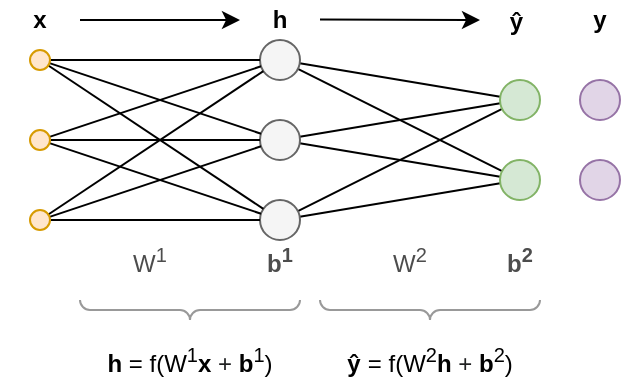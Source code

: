 <mxfile version="14.5.1" type="device"><diagram id="qOPhNAKdm-JyYp-ougRc" name="Page-1"><mxGraphModel dx="488" dy="282" grid="1" gridSize="10" guides="1" tooltips="1" connect="1" arrows="1" fold="1" page="1" pageScale="1" pageWidth="850" pageHeight="1100" math="0" shadow="0"><root><mxCell id="0"/><mxCell id="1" parent="0"/><mxCell id="svgF6L4XOGHViNIq8Cot-6" style="rounded=0;orthogonalLoop=1;jettySize=auto;html=1;endArrow=none;endFill=0;" parent="1" source="svgF6L4XOGHViNIq8Cot-1" target="svgF6L4XOGHViNIq8Cot-4" edge="1"><mxGeometry relative="1" as="geometry"/></mxCell><mxCell id="svgF6L4XOGHViNIq8Cot-9" style="edgeStyle=none;rounded=0;orthogonalLoop=1;jettySize=auto;html=1;endArrow=none;endFill=0;" parent="1" source="svgF6L4XOGHViNIq8Cot-1" target="svgF6L4XOGHViNIq8Cot-5" edge="1"><mxGeometry relative="1" as="geometry"/></mxCell><mxCell id="svgF6L4XOGHViNIq8Cot-1" value="" style="ellipse;whiteSpace=wrap;html=1;aspect=fixed;fillColor=#f5f5f5;strokeColor=#666666;fontColor=#333333;" parent="1" vertex="1"><mxGeometry x="290" y="170" width="20" height="20" as="geometry"/></mxCell><mxCell id="svgF6L4XOGHViNIq8Cot-7" style="edgeStyle=none;rounded=0;orthogonalLoop=1;jettySize=auto;html=1;endArrow=none;endFill=0;" parent="1" source="svgF6L4XOGHViNIq8Cot-2" target="svgF6L4XOGHViNIq8Cot-4" edge="1"><mxGeometry relative="1" as="geometry"/></mxCell><mxCell id="svgF6L4XOGHViNIq8Cot-10" style="edgeStyle=none;rounded=0;orthogonalLoop=1;jettySize=auto;html=1;endArrow=none;endFill=0;" parent="1" source="svgF6L4XOGHViNIq8Cot-2" target="svgF6L4XOGHViNIq8Cot-5" edge="1"><mxGeometry relative="1" as="geometry"/></mxCell><mxCell id="svgF6L4XOGHViNIq8Cot-2" value="" style="ellipse;whiteSpace=wrap;html=1;aspect=fixed;fillColor=#f5f5f5;strokeColor=#666666;fontColor=#333333;" parent="1" vertex="1"><mxGeometry x="290" y="210" width="20" height="20" as="geometry"/></mxCell><mxCell id="svgF6L4XOGHViNIq8Cot-8" style="edgeStyle=none;rounded=0;orthogonalLoop=1;jettySize=auto;html=1;endArrow=none;endFill=0;" parent="1" source="svgF6L4XOGHViNIq8Cot-3" target="svgF6L4XOGHViNIq8Cot-4" edge="1"><mxGeometry relative="1" as="geometry"/></mxCell><mxCell id="svgF6L4XOGHViNIq8Cot-11" style="edgeStyle=none;rounded=0;orthogonalLoop=1;jettySize=auto;html=1;endArrow=none;endFill=0;" parent="1" source="svgF6L4XOGHViNIq8Cot-3" target="svgF6L4XOGHViNIq8Cot-5" edge="1"><mxGeometry relative="1" as="geometry"/></mxCell><mxCell id="svgF6L4XOGHViNIq8Cot-3" value="" style="ellipse;whiteSpace=wrap;html=1;aspect=fixed;fillColor=#f5f5f5;strokeColor=#666666;fontColor=#333333;" parent="1" vertex="1"><mxGeometry x="290" y="250" width="20" height="20" as="geometry"/></mxCell><mxCell id="svgF6L4XOGHViNIq8Cot-4" value="" style="ellipse;whiteSpace=wrap;html=1;aspect=fixed;fillColor=#d5e8d4;strokeColor=#82b366;" parent="1" vertex="1"><mxGeometry x="410" y="190" width="20" height="20" as="geometry"/></mxCell><mxCell id="svgF6L4XOGHViNIq8Cot-5" value="" style="ellipse;whiteSpace=wrap;html=1;aspect=fixed;fillColor=#d5e8d4;strokeColor=#82b366;" parent="1" vertex="1"><mxGeometry x="410" y="230" width="20" height="20" as="geometry"/></mxCell><mxCell id="svgF6L4XOGHViNIq8Cot-20" style="edgeStyle=none;rounded=0;orthogonalLoop=1;jettySize=auto;html=1;endArrow=none;endFill=0;" parent="1" source="svgF6L4XOGHViNIq8Cot-17" target="svgF6L4XOGHViNIq8Cot-1" edge="1"><mxGeometry relative="1" as="geometry"/></mxCell><mxCell id="svgF6L4XOGHViNIq8Cot-21" style="edgeStyle=none;rounded=0;orthogonalLoop=1;jettySize=auto;html=1;endArrow=none;endFill=0;" parent="1" source="svgF6L4XOGHViNIq8Cot-17" target="svgF6L4XOGHViNIq8Cot-2" edge="1"><mxGeometry relative="1" as="geometry"/></mxCell><mxCell id="svgF6L4XOGHViNIq8Cot-22" style="edgeStyle=none;rounded=0;orthogonalLoop=1;jettySize=auto;html=1;endArrow=none;endFill=0;" parent="1" source="svgF6L4XOGHViNIq8Cot-17" target="svgF6L4XOGHViNIq8Cot-3" edge="1"><mxGeometry relative="1" as="geometry"/></mxCell><mxCell id="svgF6L4XOGHViNIq8Cot-17" value="" style="ellipse;whiteSpace=wrap;html=1;aspect=fixed;fillColor=#ffe6cc;strokeColor=#d79b00;" parent="1" vertex="1"><mxGeometry x="175" y="175" width="10" height="10" as="geometry"/></mxCell><mxCell id="svgF6L4XOGHViNIq8Cot-23" style="edgeStyle=none;rounded=0;orthogonalLoop=1;jettySize=auto;html=1;endArrow=none;endFill=0;" parent="1" source="svgF6L4XOGHViNIq8Cot-18" target="svgF6L4XOGHViNIq8Cot-1" edge="1"><mxGeometry relative="1" as="geometry"><mxPoint x="240" y="216" as="sourcePoint"/></mxGeometry></mxCell><mxCell id="svgF6L4XOGHViNIq8Cot-24" style="edgeStyle=none;rounded=0;orthogonalLoop=1;jettySize=auto;html=1;endArrow=none;endFill=0;" parent="1" source="svgF6L4XOGHViNIq8Cot-18" target="svgF6L4XOGHViNIq8Cot-2" edge="1"><mxGeometry relative="1" as="geometry"/></mxCell><mxCell id="svgF6L4XOGHViNIq8Cot-25" style="edgeStyle=none;rounded=0;orthogonalLoop=1;jettySize=auto;html=1;endArrow=none;endFill=0;" parent="1" source="svgF6L4XOGHViNIq8Cot-18" target="svgF6L4XOGHViNIq8Cot-3" edge="1"><mxGeometry relative="1" as="geometry"/></mxCell><mxCell id="svgF6L4XOGHViNIq8Cot-18" value="" style="ellipse;whiteSpace=wrap;html=1;aspect=fixed;fillColor=#ffe6cc;strokeColor=#d79b00;" parent="1" vertex="1"><mxGeometry x="175" y="215" width="10" height="10" as="geometry"/></mxCell><mxCell id="svgF6L4XOGHViNIq8Cot-26" style="edgeStyle=none;rounded=0;orthogonalLoop=1;jettySize=auto;html=1;endArrow=none;endFill=0;" parent="1" source="svgF6L4XOGHViNIq8Cot-19" target="svgF6L4XOGHViNIq8Cot-1" edge="1"><mxGeometry relative="1" as="geometry"><mxPoint x="229" y="250" as="sourcePoint"/></mxGeometry></mxCell><mxCell id="svgF6L4XOGHViNIq8Cot-27" style="edgeStyle=none;rounded=0;orthogonalLoop=1;jettySize=auto;html=1;endArrow=none;endFill=0;exitX=0.868;exitY=0.38;exitDx=0;exitDy=0;exitPerimeter=0;" parent="1" source="svgF6L4XOGHViNIq8Cot-19" target="svgF6L4XOGHViNIq8Cot-2" edge="1"><mxGeometry relative="1" as="geometry"><mxPoint x="240" y="260" as="sourcePoint"/></mxGeometry></mxCell><mxCell id="svgF6L4XOGHViNIq8Cot-28" style="edgeStyle=none;rounded=0;orthogonalLoop=1;jettySize=auto;html=1;endArrow=none;endFill=0;" parent="1" source="svgF6L4XOGHViNIq8Cot-19" target="svgF6L4XOGHViNIq8Cot-3" edge="1"><mxGeometry relative="1" as="geometry"/></mxCell><mxCell id="svgF6L4XOGHViNIq8Cot-19" value="" style="ellipse;whiteSpace=wrap;html=1;aspect=fixed;fillColor=#ffe6cc;strokeColor=#d79b00;" parent="1" vertex="1"><mxGeometry x="175" y="255" width="10" height="10" as="geometry"/></mxCell><mxCell id="svgF6L4XOGHViNIq8Cot-29" value="W&lt;sup&gt;1&lt;/sup&gt;" style="text;html=1;strokeColor=none;fillColor=none;align=center;verticalAlign=middle;whiteSpace=wrap;rounded=0;fontColor=#4D4D4D;" parent="1" vertex="1"><mxGeometry x="200" y="270" width="70" height="20" as="geometry"/></mxCell><mxCell id="svgF6L4XOGHViNIq8Cot-30" value="W&lt;sup&gt;2&lt;/sup&gt;" style="text;html=1;strokeColor=none;fillColor=none;align=center;verticalAlign=middle;whiteSpace=wrap;rounded=0;fontColor=#4D4D4D;" parent="1" vertex="1"><mxGeometry x="330" y="270" width="70" height="20" as="geometry"/></mxCell><mxCell id="svgF6L4XOGHViNIq8Cot-31" value="b&lt;sup&gt;1&lt;/sup&gt;" style="text;html=1;strokeColor=none;fillColor=none;align=center;verticalAlign=middle;whiteSpace=wrap;rounded=0;fontStyle=1;fontColor=#4D4D4D;" parent="1" vertex="1"><mxGeometry x="280" y="270" width="40" height="20" as="geometry"/></mxCell><mxCell id="svgF6L4XOGHViNIq8Cot-32" value="b&lt;sup&gt;2&lt;/sup&gt;" style="text;html=1;strokeColor=none;fillColor=none;align=center;verticalAlign=middle;whiteSpace=wrap;rounded=0;fontStyle=1;fontColor=#4D4D4D;" parent="1" vertex="1"><mxGeometry x="400" y="270" width="40" height="20" as="geometry"/></mxCell><mxCell id="svgF6L4XOGHViNIq8Cot-33" value="x" style="text;html=1;strokeColor=none;fillColor=none;align=center;verticalAlign=middle;whiteSpace=wrap;rounded=0;fontStyle=1" parent="1" vertex="1"><mxGeometry x="160" y="150" width="40" height="20" as="geometry"/></mxCell><mxCell id="svgF6L4XOGHViNIq8Cot-34" value="" style="verticalLabelPosition=bottom;shadow=0;dashed=0;align=center;html=1;verticalAlign=top;strokeWidth=1;shape=mxgraph.mockup.markup.curlyBrace;strokeColor=#999999;rotation=-180;" parent="1" vertex="1"><mxGeometry x="200" y="300" width="110" height="10" as="geometry"/></mxCell><mxCell id="svgF6L4XOGHViNIq8Cot-35" value="" style="verticalLabelPosition=bottom;shadow=0;dashed=0;align=center;html=1;verticalAlign=top;strokeWidth=1;shape=mxgraph.mockup.markup.curlyBrace;strokeColor=#999999;rotation=-180;" parent="1" vertex="1"><mxGeometry x="320" y="300" width="110" height="10" as="geometry"/></mxCell><mxCell id="svgF6L4XOGHViNIq8Cot-36" value="&lt;div style=&quot;text-align: left&quot;&gt;&lt;b&gt;h&lt;/b&gt; = f(W&lt;sup&gt;1&lt;/sup&gt;&lt;b&gt;x&lt;/b&gt;&lt;font color=&quot;#202122&quot; face=&quot;sans-serif&quot; style=&quot;font-size: 12px&quot;&gt;&lt;span style=&quot;background-color: rgb(255 , 255 , 255)&quot;&gt;&amp;nbsp;+&lt;/span&gt;&lt;/font&gt;&amp;nbsp;&lt;b&gt;b&lt;/b&gt;&lt;sup&gt;1&lt;/sup&gt;)&lt;/div&gt;" style="text;html=1;strokeColor=none;fillColor=none;align=center;verticalAlign=middle;whiteSpace=wrap;rounded=0;" parent="1" vertex="1"><mxGeometry x="205" y="320" width="100" height="20" as="geometry"/></mxCell><mxCell id="svgF6L4XOGHViNIq8Cot-38" value="&lt;font style=&quot;font-weight: 700&quot;&gt;ŷ&lt;/font&gt;&lt;span style=&quot;font-family: &amp;#34;pt sans&amp;#34; , sans-serif ; color: rgb(119 , 119 , 119) ; font-size: 13px&quot;&gt;&amp;nbsp;&lt;/span&gt;&lt;span style=&quot;text-align: left&quot;&gt;= f(W&lt;/span&gt;&lt;sup style=&quot;text-align: left&quot;&gt;2&lt;/sup&gt;&lt;b style=&quot;text-align: left&quot;&gt;h&lt;/b&gt;&lt;font color=&quot;#202122&quot; face=&quot;sans-serif&quot; style=&quot;text-align: left&quot;&gt;&lt;span style=&quot;background-color: rgb(255 , 255 , 255)&quot;&gt;&amp;nbsp;+&lt;/span&gt;&lt;/font&gt;&lt;span style=&quot;text-align: left&quot;&gt;&amp;nbsp;&lt;/span&gt;&lt;b style=&quot;text-align: left&quot;&gt;b&lt;/b&gt;&lt;sup style=&quot;text-align: left&quot;&gt;2&lt;/sup&gt;&lt;span style=&quot;text-align: left&quot;&gt;)&lt;/span&gt;&lt;span style=&quot;font-family: &amp;#34;pt sans&amp;#34; , sans-serif ; color: rgb(119 , 119 , 119) ; font-size: 13px&quot;&gt;&lt;br&gt;&lt;/span&gt;" style="text;html=1;strokeColor=none;fillColor=none;align=center;verticalAlign=middle;whiteSpace=wrap;rounded=0;" parent="1" vertex="1"><mxGeometry x="325" y="320" width="100" height="20" as="geometry"/></mxCell><mxCell id="kyGmHfucIm7FCLDU5Vv0-1" value="" style="ellipse;whiteSpace=wrap;html=1;aspect=fixed;fillColor=#e1d5e7;strokeColor=#9673a6;" vertex="1" parent="1"><mxGeometry x="450" y="190" width="20" height="20" as="geometry"/></mxCell><mxCell id="kyGmHfucIm7FCLDU5Vv0-2" value="" style="ellipse;whiteSpace=wrap;html=1;aspect=fixed;fillColor=#e1d5e7;strokeColor=#9673a6;" vertex="1" parent="1"><mxGeometry x="450" y="230" width="20" height="20" as="geometry"/></mxCell><mxCell id="kyGmHfucIm7FCLDU5Vv0-3" value="h" style="text;html=1;strokeColor=none;fillColor=none;align=center;verticalAlign=middle;whiteSpace=wrap;rounded=0;fontStyle=1" vertex="1" parent="1"><mxGeometry x="280" y="150" width="40" height="20" as="geometry"/></mxCell><mxCell id="kyGmHfucIm7FCLDU5Vv0-6" value="&lt;span style=&quot;background-color: rgb(255 , 255 , 255)&quot;&gt;&lt;font style=&quot;font-size: 12px&quot;&gt;ŷ&lt;/font&gt;&lt;span style=&quot;font-weight: 400 ; font-family: &amp;#34;pt sans&amp;#34; , sans-serif ; color: rgb(119 , 119 , 119) ; font-size: 13px&quot;&gt;&amp;nbsp;&lt;/span&gt;&lt;/span&gt;" style="text;html=1;strokeColor=none;fillColor=none;align=center;verticalAlign=middle;whiteSpace=wrap;rounded=0;fontStyle=1" vertex="1" parent="1"><mxGeometry x="400" y="150" width="40" height="20" as="geometry"/></mxCell><mxCell id="kyGmHfucIm7FCLDU5Vv0-7" value="y" style="text;html=1;strokeColor=none;fillColor=none;align=center;verticalAlign=middle;whiteSpace=wrap;rounded=0;fontStyle=1" vertex="1" parent="1"><mxGeometry x="440" y="150" width="40" height="20" as="geometry"/></mxCell><mxCell id="kyGmHfucIm7FCLDU5Vv0-8" value="" style="endArrow=classic;html=1;exitX=1;exitY=0.5;exitDx=0;exitDy=0;entryX=0;entryY=0.5;entryDx=0;entryDy=0;" edge="1" parent="1" source="svgF6L4XOGHViNIq8Cot-33" target="kyGmHfucIm7FCLDU5Vv0-3"><mxGeometry width="50" height="50" relative="1" as="geometry"><mxPoint x="230" y="170" as="sourcePoint"/><mxPoint x="280" y="120" as="targetPoint"/></mxGeometry></mxCell><mxCell id="kyGmHfucIm7FCLDU5Vv0-9" value="" style="endArrow=classic;html=1;exitX=1;exitY=0.5;exitDx=0;exitDy=0;entryX=0;entryY=0.5;entryDx=0;entryDy=0;" edge="1" parent="1" target="kyGmHfucIm7FCLDU5Vv0-6"><mxGeometry width="50" height="50" relative="1" as="geometry"><mxPoint x="320" y="159.76" as="sourcePoint"/><mxPoint x="380" y="159.76" as="targetPoint"/></mxGeometry></mxCell></root></mxGraphModel></diagram></mxfile>